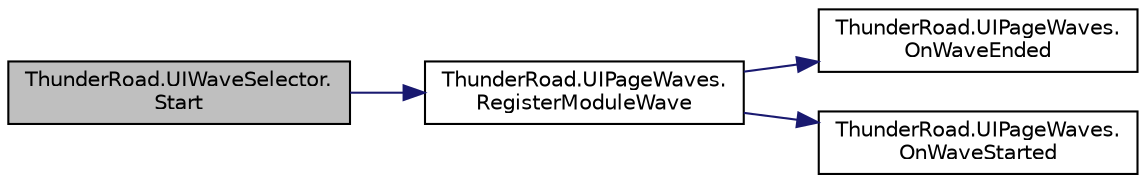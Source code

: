 digraph "ThunderRoad.UIWaveSelector.Start"
{
 // LATEX_PDF_SIZE
  edge [fontname="Helvetica",fontsize="10",labelfontname="Helvetica",labelfontsize="10"];
  node [fontname="Helvetica",fontsize="10",shape=record];
  rankdir="LR";
  Node1 [label="ThunderRoad.UIWaveSelector.\lStart",height=0.2,width=0.4,color="black", fillcolor="grey75", style="filled", fontcolor="black",tooltip="Starts this instance."];
  Node1 -> Node2 [color="midnightblue",fontsize="10",style="solid",fontname="Helvetica"];
  Node2 [label="ThunderRoad.UIPageWaves.\lRegisterModuleWave",height=0.2,width=0.4,color="black", fillcolor="white", style="filled",URL="$class_thunder_road_1_1_u_i_page_waves.html#a1da681c08c9aa73351974ea5cfc26422",tooltip=" "];
  Node2 -> Node3 [color="midnightblue",fontsize="10",style="solid",fontname="Helvetica"];
  Node3 [label="ThunderRoad.UIPageWaves.\lOnWaveEnded",height=0.2,width=0.4,color="black", fillcolor="white", style="filled",URL="$class_thunder_road_1_1_u_i_page_waves.html#a842a05706d4dac56496689ce445e197c",tooltip=" "];
  Node2 -> Node4 [color="midnightblue",fontsize="10",style="solid",fontname="Helvetica"];
  Node4 [label="ThunderRoad.UIPageWaves.\lOnWaveStarted",height=0.2,width=0.4,color="black", fillcolor="white", style="filled",URL="$class_thunder_road_1_1_u_i_page_waves.html#a0fab6a3c77408e46ca3ce077bbf6de07",tooltip=" "];
}
